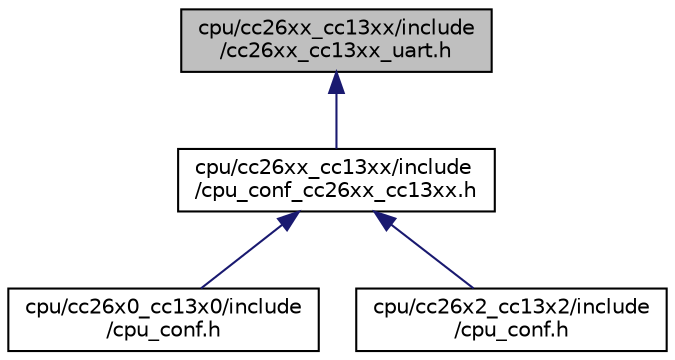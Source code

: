 digraph "cpu/cc26xx_cc13xx/include/cc26xx_cc13xx_uart.h"
{
 // LATEX_PDF_SIZE
  edge [fontname="Helvetica",fontsize="10",labelfontname="Helvetica",labelfontsize="10"];
  node [fontname="Helvetica",fontsize="10",shape=record];
  Node1 [label="cpu/cc26xx_cc13xx/include\l/cc26xx_cc13xx_uart.h",height=0.2,width=0.4,color="black", fillcolor="grey75", style="filled", fontcolor="black",tooltip="CC26xx/CC13xx UART interface."];
  Node1 -> Node2 [dir="back",color="midnightblue",fontsize="10",style="solid",fontname="Helvetica"];
  Node2 [label="cpu/cc26xx_cc13xx/include\l/cpu_conf_cc26xx_cc13xx.h",height=0.2,width=0.4,color="black", fillcolor="white", style="filled",URL="$cpu__conf__cc26xx__cc13xx_8h.html",tooltip="Implementation specific CPU configuration options."];
  Node2 -> Node3 [dir="back",color="midnightblue",fontsize="10",style="solid",fontname="Helvetica"];
  Node3 [label="cpu/cc26x0_cc13x0/include\l/cpu_conf.h",height=0.2,width=0.4,color="black", fillcolor="white", style="filled",URL="$cc26x0__cc13x0_2include_2cpu__conf_8h.html",tooltip="Implementation specific CPU configuration options."];
  Node2 -> Node4 [dir="back",color="midnightblue",fontsize="10",style="solid",fontname="Helvetica"];
  Node4 [label="cpu/cc26x2_cc13x2/include\l/cpu_conf.h",height=0.2,width=0.4,color="black", fillcolor="white", style="filled",URL="$cc26x2__cc13x2_2include_2cpu__conf_8h.html",tooltip="Implementation specific CPU configuration options."];
}
